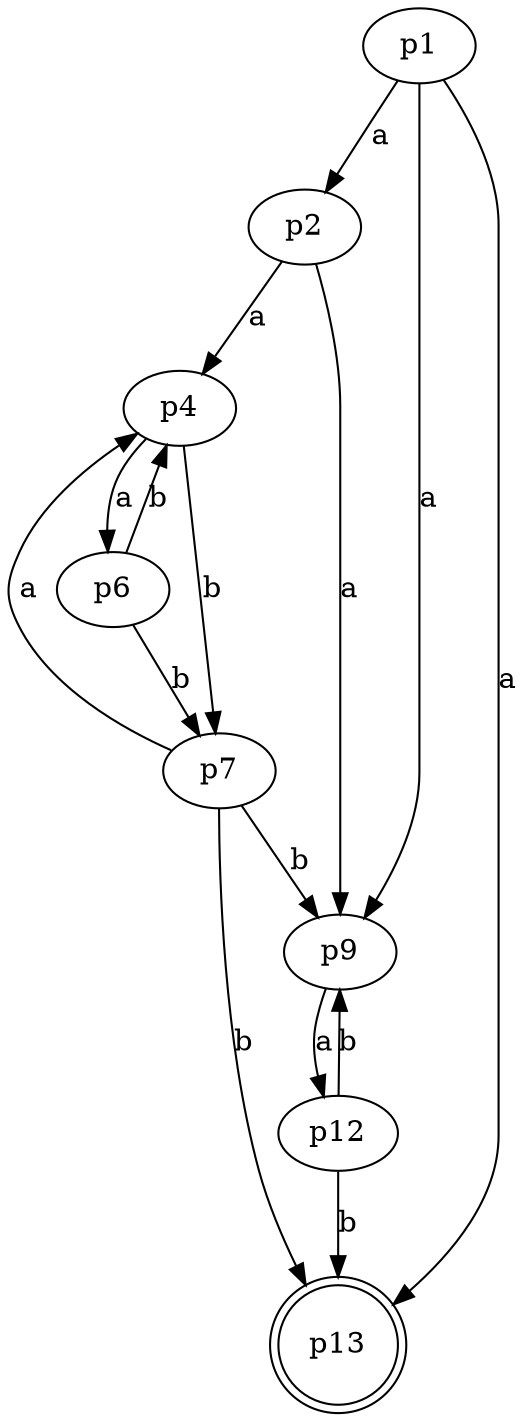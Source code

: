 digraph G 
{
    n1 [label = p1]
    n2 [label = p2]
    n4 [label = p4]
    n6 [label = p6]
    n7 [label = p7]
    n9 [label = p9]
    n12 [label = p12]
    n13[label = p13, shape = doublecircle]


    n1 -> n2 [label = "a"]
    n1 -> n9 [label = "a"]
    n1 -> n13 [label = "a"]
    
    n2 -> n4 [label = "a"]
    n2 -> n9 [label = "a"]
    
    n4 -> n6 [label = "a"]
    n4 -> n7 [label = "b"]
    
    n6 -> n4 [label = "b"]
    n6 -> n7 [label = "b"]
    
    n7 -> n4 [label = "a"]
    n7 -> n9 [label = "b"]
    n7 -> n13 [label = "b"]
    
    n9 -> n12 [label = "a"]
    
    n12 -> n13 [label = "b"]
    n12 -> n9 [label = "b"]
}

